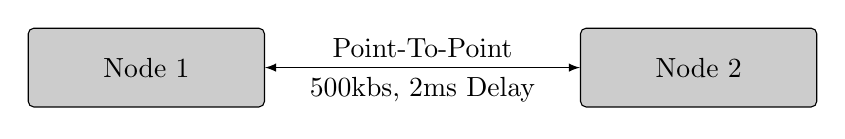 % Define two helper counters
\begin{tikzpicture}[auto]

   % % grid
   % \def\supertiny{ \font\supertinyfont = cmr9 at 3pt \relax \supertinyfont}
   % \newcounter{gridrows}
   % \setcounter{gridrows}{12}
   % \newcounter{gridcols}
   % \setcounter{gridcols}{30}
   % \draw [gray, very thin] (0, -\arabic{gridrows}) grid (\arabic{gridcols}, 0);
   % \foreach \x in {0,...,\arabic{gridcols}}
   %     \foreach \y in {0,...,\arabic{gridrows}}
   %     {
   %         \draw (\x+0.15, -\y-0.15) node [gray, very thin] {\supertiny{\x/\y}};
   %     }

    % styles
    \tikzstyle{netnode} = [shape=rectangle, draw, rounded corners=2pt, fill=black!20, minimum height=10mm, minimum width=30mm];
    \tikzstyle{darrow} = [latex-latex];

    \draw 
        node[netnode] (node1) {Node 1}
        node[netnode, right=of node1, xshift=3cm] (node2) {Node 2};

    \path
        (node1) edge[darrow] node{Point-To-Point} node[swap]{500kbs, 2ms Delay} (node2);
\end{tikzpicture}
